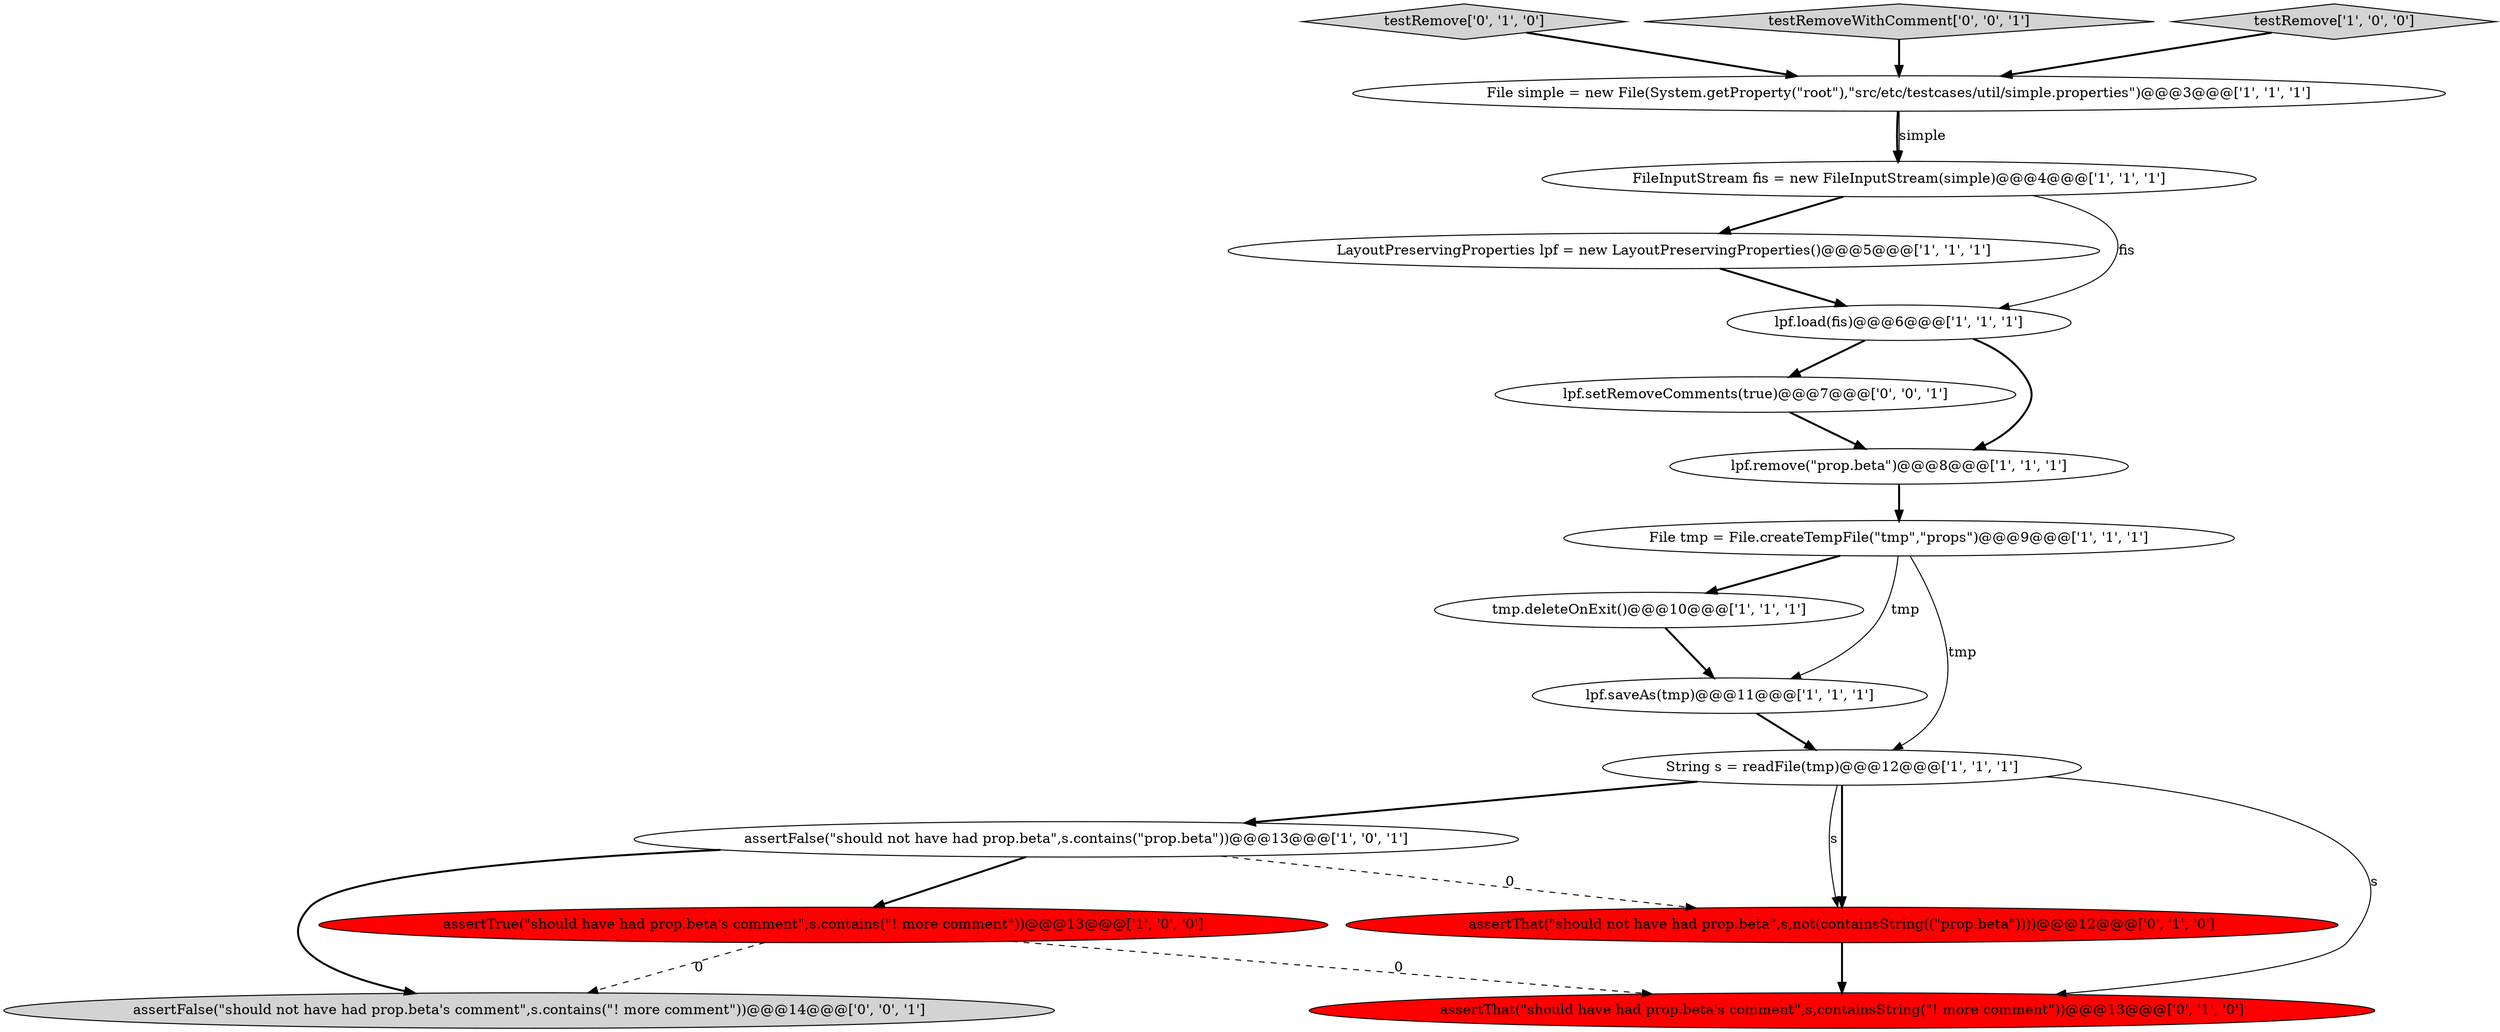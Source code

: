 digraph {
16 [style = filled, label = "lpf.setRemoveComments(true)@@@7@@@['0', '0', '1']", fillcolor = white, shape = ellipse image = "AAA0AAABBB3BBB"];
4 [style = filled, label = "tmp.deleteOnExit()@@@10@@@['1', '1', '1']", fillcolor = white, shape = ellipse image = "AAA0AAABBB1BBB"];
5 [style = filled, label = "String s = readFile(tmp)@@@12@@@['1', '1', '1']", fillcolor = white, shape = ellipse image = "AAA0AAABBB1BBB"];
11 [style = filled, label = "LayoutPreservingProperties lpf = new LayoutPreservingProperties()@@@5@@@['1', '1', '1']", fillcolor = white, shape = ellipse image = "AAA0AAABBB1BBB"];
14 [style = filled, label = "testRemove['0', '1', '0']", fillcolor = lightgray, shape = diamond image = "AAA0AAABBB2BBB"];
2 [style = filled, label = "lpf.saveAs(tmp)@@@11@@@['1', '1', '1']", fillcolor = white, shape = ellipse image = "AAA0AAABBB1BBB"];
1 [style = filled, label = "assertFalse(\"should not have had prop.beta\",s.contains(\"prop.beta\"))@@@13@@@['1', '0', '1']", fillcolor = white, shape = ellipse image = "AAA0AAABBB1BBB"];
10 [style = filled, label = "assertTrue(\"should have had prop.beta's comment\",s.contains(\"! more comment\"))@@@13@@@['1', '0', '0']", fillcolor = red, shape = ellipse image = "AAA1AAABBB1BBB"];
15 [style = filled, label = "testRemoveWithComment['0', '0', '1']", fillcolor = lightgray, shape = diamond image = "AAA0AAABBB3BBB"];
17 [style = filled, label = "assertFalse(\"should not have had prop.beta's comment\",s.contains(\"! more comment\"))@@@14@@@['0', '0', '1']", fillcolor = lightgray, shape = ellipse image = "AAA0AAABBB3BBB"];
8 [style = filled, label = "File tmp = File.createTempFile(\"tmp\",\"props\")@@@9@@@['1', '1', '1']", fillcolor = white, shape = ellipse image = "AAA0AAABBB1BBB"];
13 [style = filled, label = "assertThat(\"should have had prop.beta's comment\",s,containsString(\"! more comment\"))@@@13@@@['0', '1', '0']", fillcolor = red, shape = ellipse image = "AAA1AAABBB2BBB"];
3 [style = filled, label = "File simple = new File(System.getProperty(\"root\"),\"src/etc/testcases/util/simple.properties\")@@@3@@@['1', '1', '1']", fillcolor = white, shape = ellipse image = "AAA0AAABBB1BBB"];
0 [style = filled, label = "FileInputStream fis = new FileInputStream(simple)@@@4@@@['1', '1', '1']", fillcolor = white, shape = ellipse image = "AAA0AAABBB1BBB"];
12 [style = filled, label = "assertThat(\"should not have had prop.beta\",s,not(containsString((\"prop.beta\"))))@@@12@@@['0', '1', '0']", fillcolor = red, shape = ellipse image = "AAA1AAABBB2BBB"];
9 [style = filled, label = "lpf.remove(\"prop.beta\")@@@8@@@['1', '1', '1']", fillcolor = white, shape = ellipse image = "AAA0AAABBB1BBB"];
7 [style = filled, label = "lpf.load(fis)@@@6@@@['1', '1', '1']", fillcolor = white, shape = ellipse image = "AAA0AAABBB1BBB"];
6 [style = filled, label = "testRemove['1', '0', '0']", fillcolor = lightgray, shape = diamond image = "AAA0AAABBB1BBB"];
14->3 [style = bold, label=""];
8->5 [style = solid, label="tmp"];
6->3 [style = bold, label=""];
0->11 [style = bold, label=""];
5->13 [style = solid, label="s"];
4->2 [style = bold, label=""];
10->13 [style = dashed, label="0"];
9->8 [style = bold, label=""];
15->3 [style = bold, label=""];
3->0 [style = bold, label=""];
1->17 [style = bold, label=""];
3->0 [style = solid, label="simple"];
0->7 [style = solid, label="fis"];
7->9 [style = bold, label=""];
12->13 [style = bold, label=""];
5->1 [style = bold, label=""];
1->12 [style = dashed, label="0"];
5->12 [style = bold, label=""];
7->16 [style = bold, label=""];
10->17 [style = dashed, label="0"];
8->4 [style = bold, label=""];
1->10 [style = bold, label=""];
5->12 [style = solid, label="s"];
16->9 [style = bold, label=""];
11->7 [style = bold, label=""];
8->2 [style = solid, label="tmp"];
2->5 [style = bold, label=""];
}
